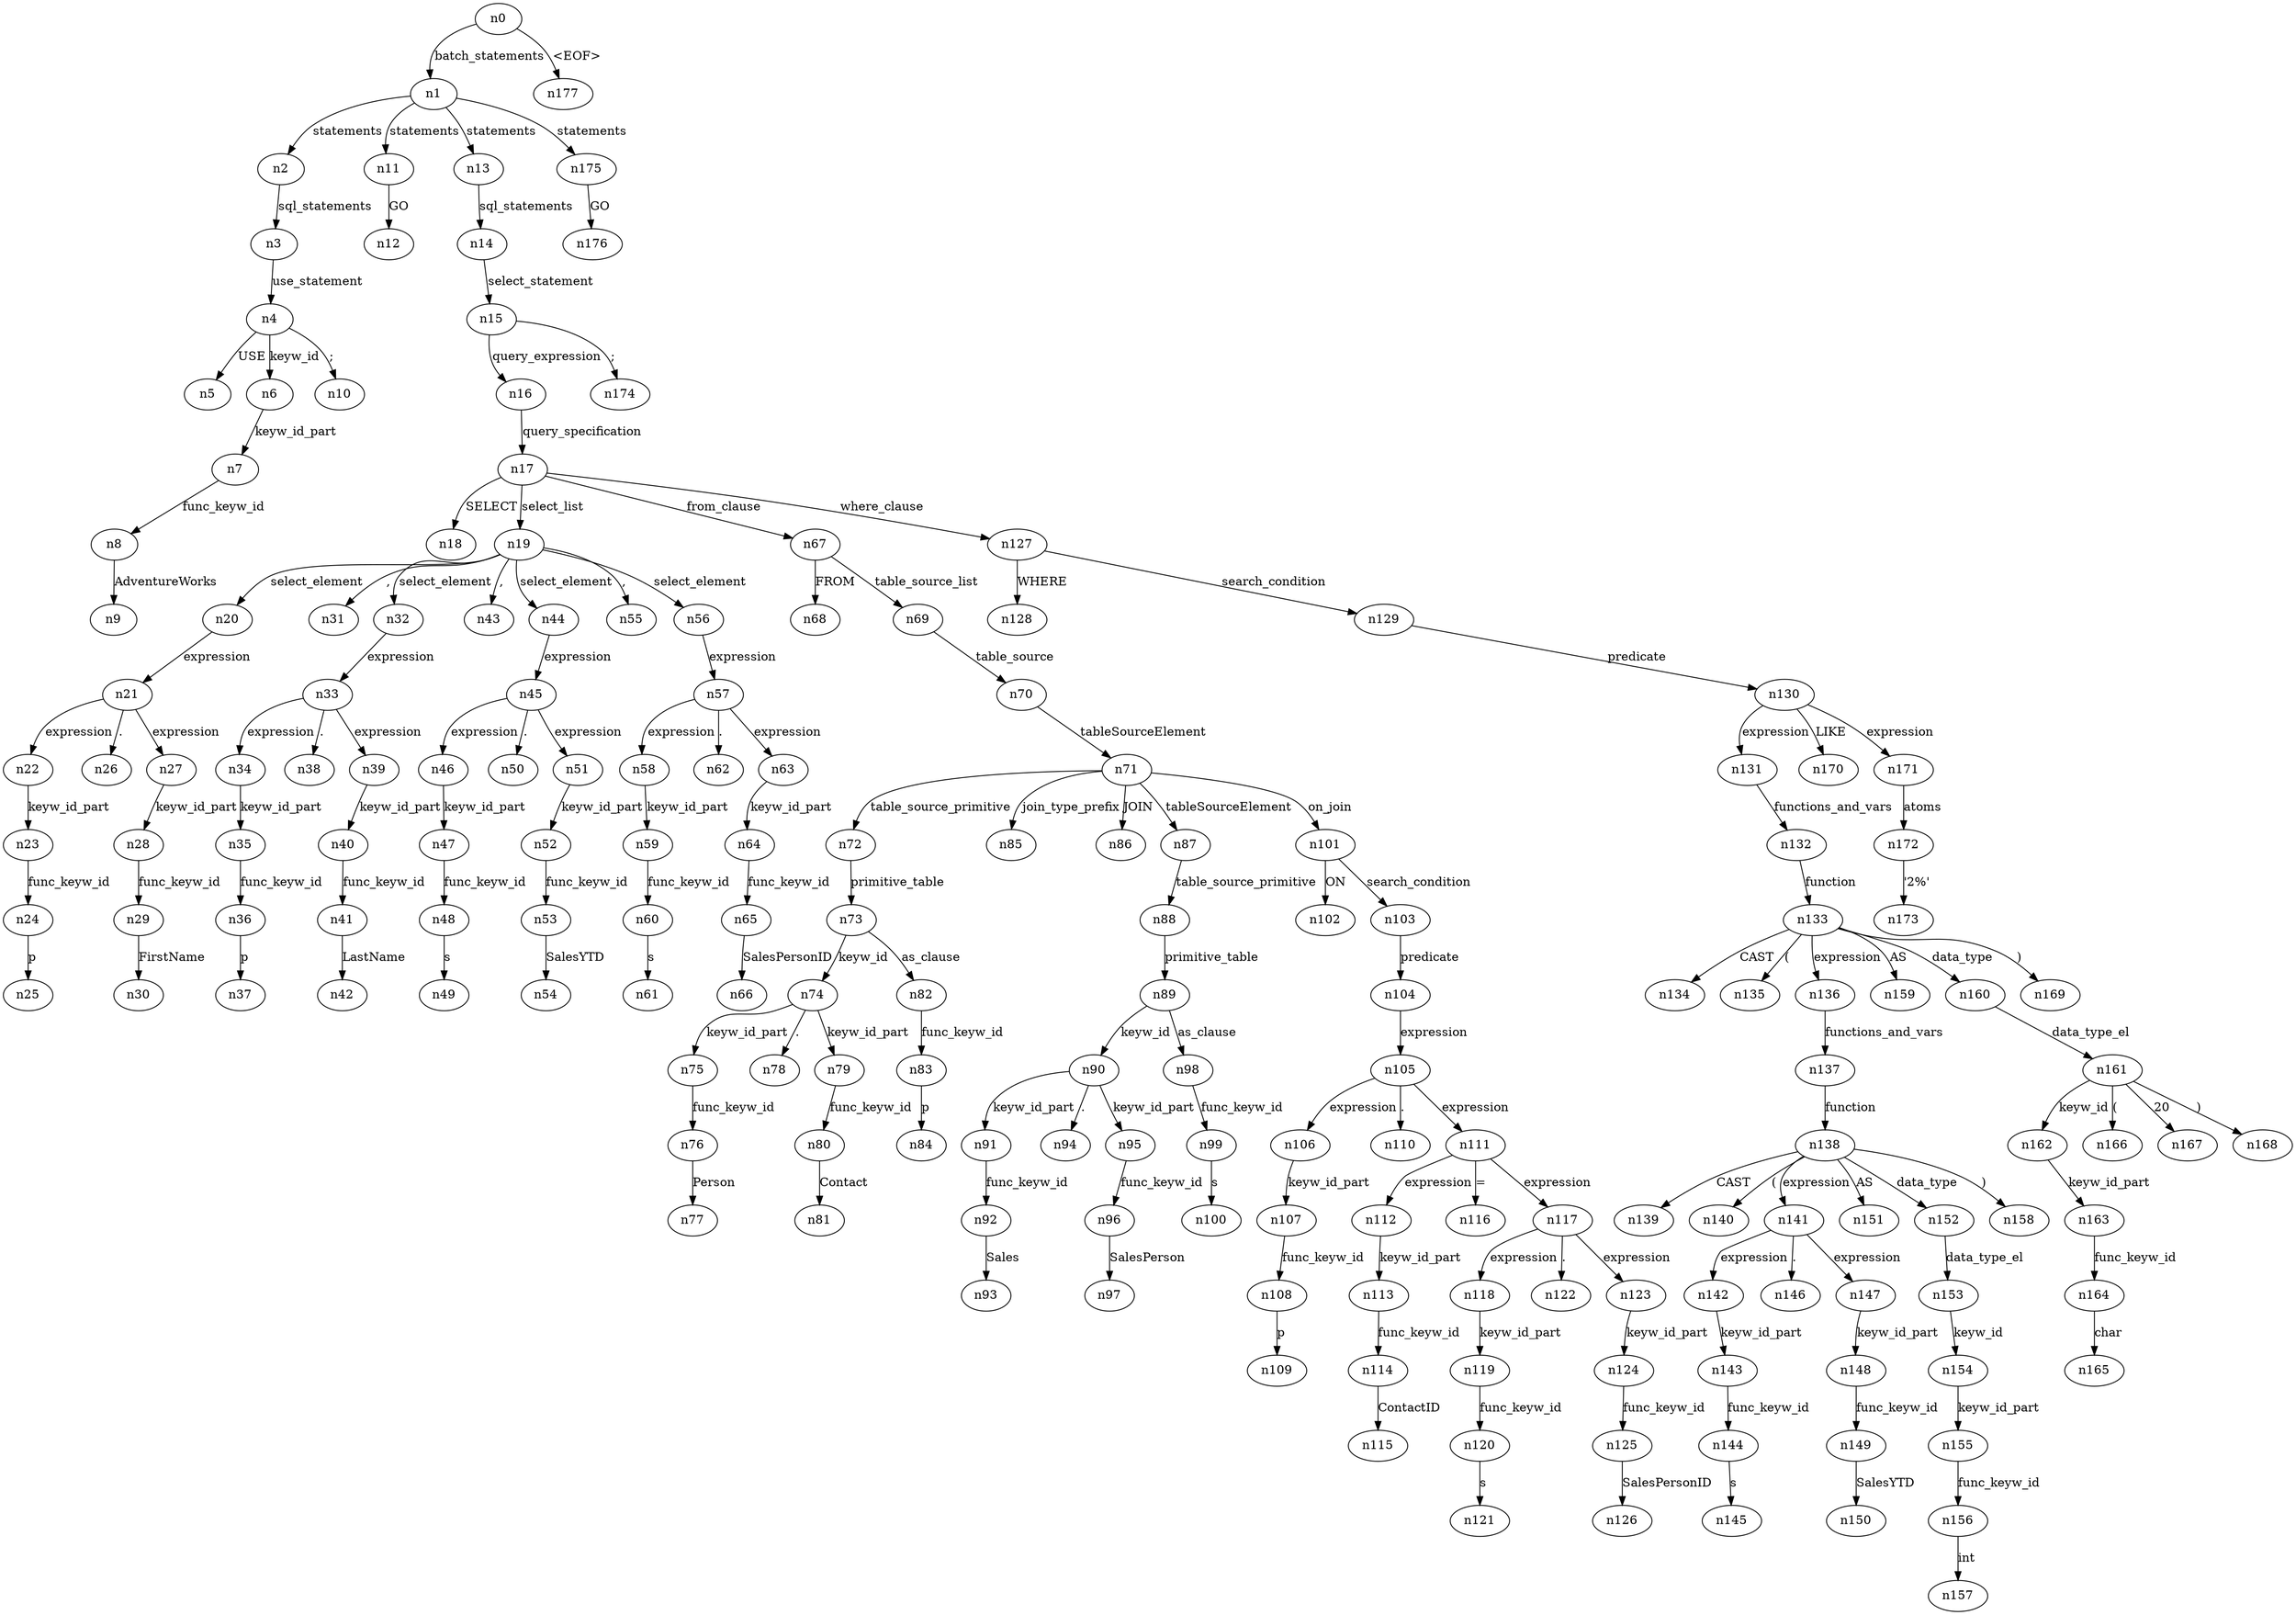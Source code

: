 digraph ParseTree {
  n0 -> n1 [label="batch_statements"];
  n1 -> n2 [label="statements"];
  n2 -> n3 [label="sql_statements"];
  n3 -> n4 [label="use_statement"];
  n4 -> n5 [label="USE"];
  n4 -> n6 [label="keyw_id"];
  n6 -> n7 [label="keyw_id_part"];
  n7 -> n8 [label="func_keyw_id"];
  n8 -> n9 [label="AdventureWorks"];
  n4 -> n10 [label=";"];
  n1 -> n11 [label="statements"];
  n11 -> n12 [label="GO"];
  n1 -> n13 [label="statements"];
  n13 -> n14 [label="sql_statements"];
  n14 -> n15 [label="select_statement"];
  n15 -> n16 [label="query_expression"];
  n16 -> n17 [label="query_specification"];
  n17 -> n18 [label="SELECT"];
  n17 -> n19 [label="select_list"];
  n19 -> n20 [label="select_element"];
  n20 -> n21 [label="expression"];
  n21 -> n22 [label="expression"];
  n22 -> n23 [label="keyw_id_part"];
  n23 -> n24 [label="func_keyw_id"];
  n24 -> n25 [label="p"];
  n21 -> n26 [label="."];
  n21 -> n27 [label="expression"];
  n27 -> n28 [label="keyw_id_part"];
  n28 -> n29 [label="func_keyw_id"];
  n29 -> n30 [label="FirstName"];
  n19 -> n31 [label=","];
  n19 -> n32 [label="select_element"];
  n32 -> n33 [label="expression"];
  n33 -> n34 [label="expression"];
  n34 -> n35 [label="keyw_id_part"];
  n35 -> n36 [label="func_keyw_id"];
  n36 -> n37 [label="p"];
  n33 -> n38 [label="."];
  n33 -> n39 [label="expression"];
  n39 -> n40 [label="keyw_id_part"];
  n40 -> n41 [label="func_keyw_id"];
  n41 -> n42 [label="LastName"];
  n19 -> n43 [label=","];
  n19 -> n44 [label="select_element"];
  n44 -> n45 [label="expression"];
  n45 -> n46 [label="expression"];
  n46 -> n47 [label="keyw_id_part"];
  n47 -> n48 [label="func_keyw_id"];
  n48 -> n49 [label="s"];
  n45 -> n50 [label="."];
  n45 -> n51 [label="expression"];
  n51 -> n52 [label="keyw_id_part"];
  n52 -> n53 [label="func_keyw_id"];
  n53 -> n54 [label="SalesYTD"];
  n19 -> n55 [label=","];
  n19 -> n56 [label="select_element"];
  n56 -> n57 [label="expression"];
  n57 -> n58 [label="expression"];
  n58 -> n59 [label="keyw_id_part"];
  n59 -> n60 [label="func_keyw_id"];
  n60 -> n61 [label="s"];
  n57 -> n62 [label="."];
  n57 -> n63 [label="expression"];
  n63 -> n64 [label="keyw_id_part"];
  n64 -> n65 [label="func_keyw_id"];
  n65 -> n66 [label="SalesPersonID"];
  n17 -> n67 [label="from_clause"];
  n67 -> n68 [label="FROM"];
  n67 -> n69 [label="table_source_list"];
  n69 -> n70 [label="table_source"];
  n70 -> n71 [label="tableSourceElement"];
  n71 -> n72 [label="table_source_primitive"];
  n72 -> n73 [label="primitive_table"];
  n73 -> n74 [label="keyw_id"];
  n74 -> n75 [label="keyw_id_part"];
  n75 -> n76 [label="func_keyw_id"];
  n76 -> n77 [label="Person"];
  n74 -> n78 [label="."];
  n74 -> n79 [label="keyw_id_part"];
  n79 -> n80 [label="func_keyw_id"];
  n80 -> n81 [label="Contact"];
  n73 -> n82 [label="as_clause"];
  n82 -> n83 [label="func_keyw_id"];
  n83 -> n84 [label="p"];
  n71 -> n85 [label="join_type_prefix"];
  n71 -> n86 [label="JOIN"];
  n71 -> n87 [label="tableSourceElement"];
  n87 -> n88 [label="table_source_primitive"];
  n88 -> n89 [label="primitive_table"];
  n89 -> n90 [label="keyw_id"];
  n90 -> n91 [label="keyw_id_part"];
  n91 -> n92 [label="func_keyw_id"];
  n92 -> n93 [label="Sales"];
  n90 -> n94 [label="."];
  n90 -> n95 [label="keyw_id_part"];
  n95 -> n96 [label="func_keyw_id"];
  n96 -> n97 [label="SalesPerson"];
  n89 -> n98 [label="as_clause"];
  n98 -> n99 [label="func_keyw_id"];
  n99 -> n100 [label="s"];
  n71 -> n101 [label="on_join"];
  n101 -> n102 [label="ON"];
  n101 -> n103 [label="search_condition"];
  n103 -> n104 [label="predicate"];
  n104 -> n105 [label="expression"];
  n105 -> n106 [label="expression"];
  n106 -> n107 [label="keyw_id_part"];
  n107 -> n108 [label="func_keyw_id"];
  n108 -> n109 [label="p"];
  n105 -> n110 [label="."];
  n105 -> n111 [label="expression"];
  n111 -> n112 [label="expression"];
  n112 -> n113 [label="keyw_id_part"];
  n113 -> n114 [label="func_keyw_id"];
  n114 -> n115 [label="ContactID"];
  n111 -> n116 [label="="];
  n111 -> n117 [label="expression"];
  n117 -> n118 [label="expression"];
  n118 -> n119 [label="keyw_id_part"];
  n119 -> n120 [label="func_keyw_id"];
  n120 -> n121 [label="s"];
  n117 -> n122 [label="."];
  n117 -> n123 [label="expression"];
  n123 -> n124 [label="keyw_id_part"];
  n124 -> n125 [label="func_keyw_id"];
  n125 -> n126 [label="SalesPersonID"];
  n17 -> n127 [label="where_clause"];
  n127 -> n128 [label="WHERE"];
  n127 -> n129 [label="search_condition"];
  n129 -> n130 [label="predicate"];
  n130 -> n131 [label="expression"];
  n131 -> n132 [label="functions_and_vars"];
  n132 -> n133 [label="function"];
  n133 -> n134 [label="CAST"];
  n133 -> n135 [label="("];
  n133 -> n136 [label="expression"];
  n136 -> n137 [label="functions_and_vars"];
  n137 -> n138 [label="function"];
  n138 -> n139 [label="CAST"];
  n138 -> n140 [label="("];
  n138 -> n141 [label="expression"];
  n141 -> n142 [label="expression"];
  n142 -> n143 [label="keyw_id_part"];
  n143 -> n144 [label="func_keyw_id"];
  n144 -> n145 [label="s"];
  n141 -> n146 [label="."];
  n141 -> n147 [label="expression"];
  n147 -> n148 [label="keyw_id_part"];
  n148 -> n149 [label="func_keyw_id"];
  n149 -> n150 [label="SalesYTD"];
  n138 -> n151 [label="AS"];
  n138 -> n152 [label="data_type"];
  n152 -> n153 [label="data_type_el"];
  n153 -> n154 [label="keyw_id"];
  n154 -> n155 [label="keyw_id_part"];
  n155 -> n156 [label="func_keyw_id"];
  n156 -> n157 [label="int"];
  n138 -> n158 [label=")"];
  n133 -> n159 [label="AS"];
  n133 -> n160 [label="data_type"];
  n160 -> n161 [label="data_type_el"];
  n161 -> n162 [label="keyw_id"];
  n162 -> n163 [label="keyw_id_part"];
  n163 -> n164 [label="func_keyw_id"];
  n164 -> n165 [label="char"];
  n161 -> n166 [label="("];
  n161 -> n167 [label="20"];
  n161 -> n168 [label=")"];
  n133 -> n169 [label=")"];
  n130 -> n170 [label="LIKE"];
  n130 -> n171 [label="expression"];
  n171 -> n172 [label="atoms"];
  n172 -> n173 [label="'2%'"];
  n15 -> n174 [label=";"];
  n1 -> n175 [label="statements"];
  n175 -> n176 [label="GO"];
  n0 -> n177 [label="<EOF>"];
}